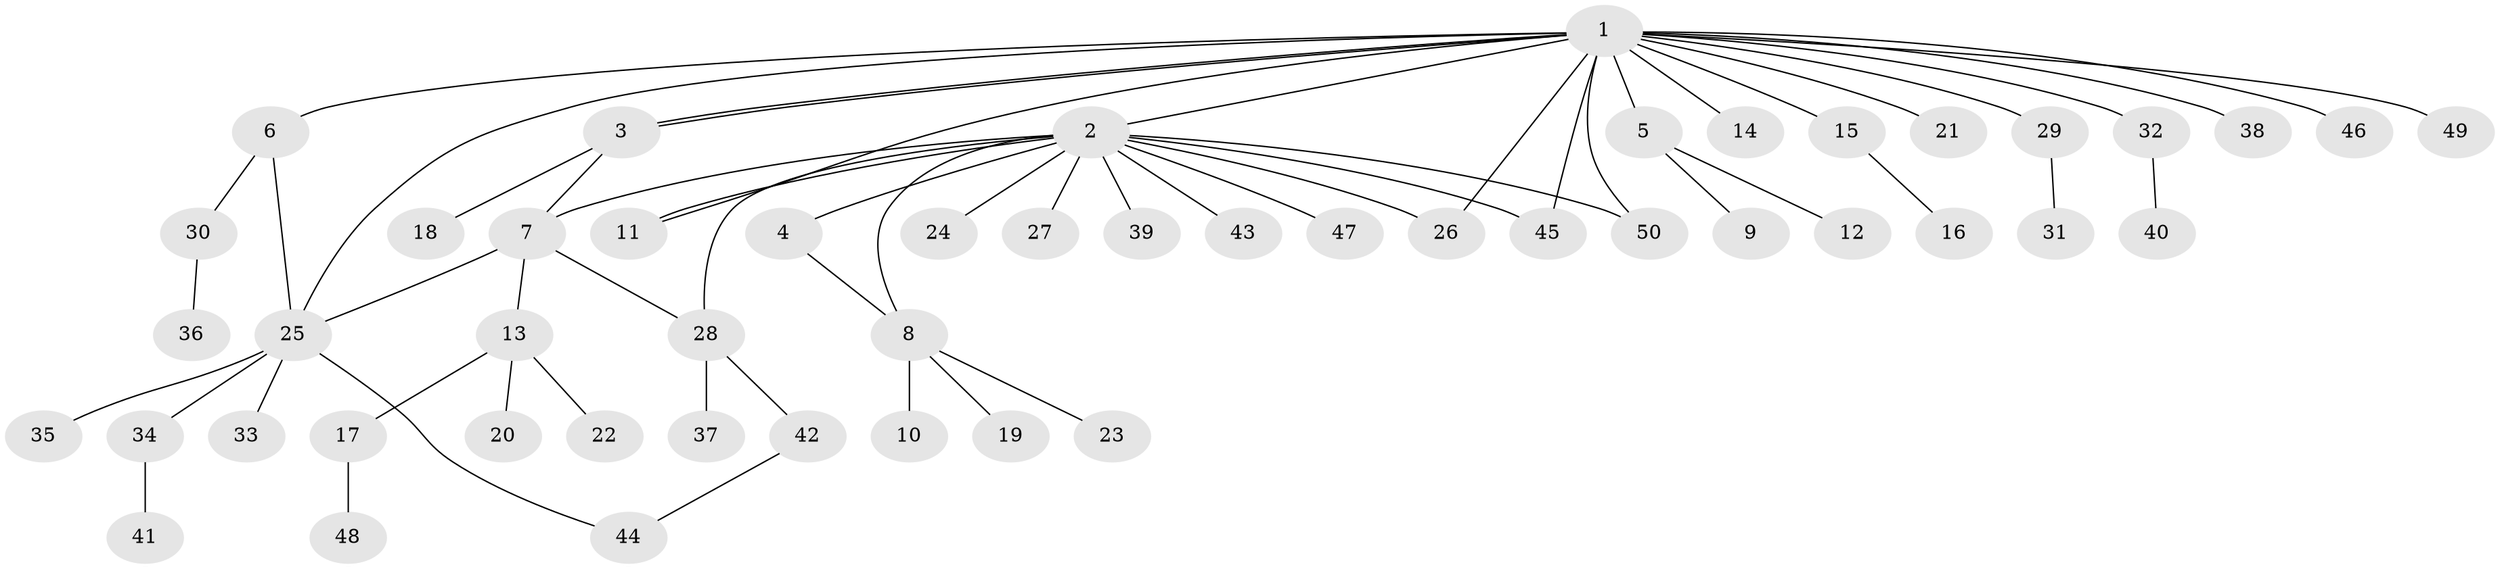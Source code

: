 // Generated by graph-tools (version 1.1) at 2025/01/03/09/25 03:01:55]
// undirected, 50 vertices, 60 edges
graph export_dot {
graph [start="1"]
  node [color=gray90,style=filled];
  1;
  2;
  3;
  4;
  5;
  6;
  7;
  8;
  9;
  10;
  11;
  12;
  13;
  14;
  15;
  16;
  17;
  18;
  19;
  20;
  21;
  22;
  23;
  24;
  25;
  26;
  27;
  28;
  29;
  30;
  31;
  32;
  33;
  34;
  35;
  36;
  37;
  38;
  39;
  40;
  41;
  42;
  43;
  44;
  45;
  46;
  47;
  48;
  49;
  50;
  1 -- 2;
  1 -- 3;
  1 -- 3;
  1 -- 5;
  1 -- 6;
  1 -- 11;
  1 -- 14;
  1 -- 15;
  1 -- 21;
  1 -- 25;
  1 -- 26;
  1 -- 29;
  1 -- 32;
  1 -- 38;
  1 -- 45;
  1 -- 46;
  1 -- 49;
  1 -- 50;
  2 -- 4;
  2 -- 7;
  2 -- 8;
  2 -- 11;
  2 -- 24;
  2 -- 26;
  2 -- 27;
  2 -- 28;
  2 -- 39;
  2 -- 43;
  2 -- 45;
  2 -- 47;
  2 -- 50;
  3 -- 7;
  3 -- 18;
  4 -- 8;
  5 -- 9;
  5 -- 12;
  6 -- 25;
  6 -- 30;
  7 -- 13;
  7 -- 25;
  7 -- 28;
  8 -- 10;
  8 -- 19;
  8 -- 23;
  13 -- 17;
  13 -- 20;
  13 -- 22;
  15 -- 16;
  17 -- 48;
  25 -- 33;
  25 -- 34;
  25 -- 35;
  25 -- 44;
  28 -- 37;
  28 -- 42;
  29 -- 31;
  30 -- 36;
  32 -- 40;
  34 -- 41;
  42 -- 44;
}
